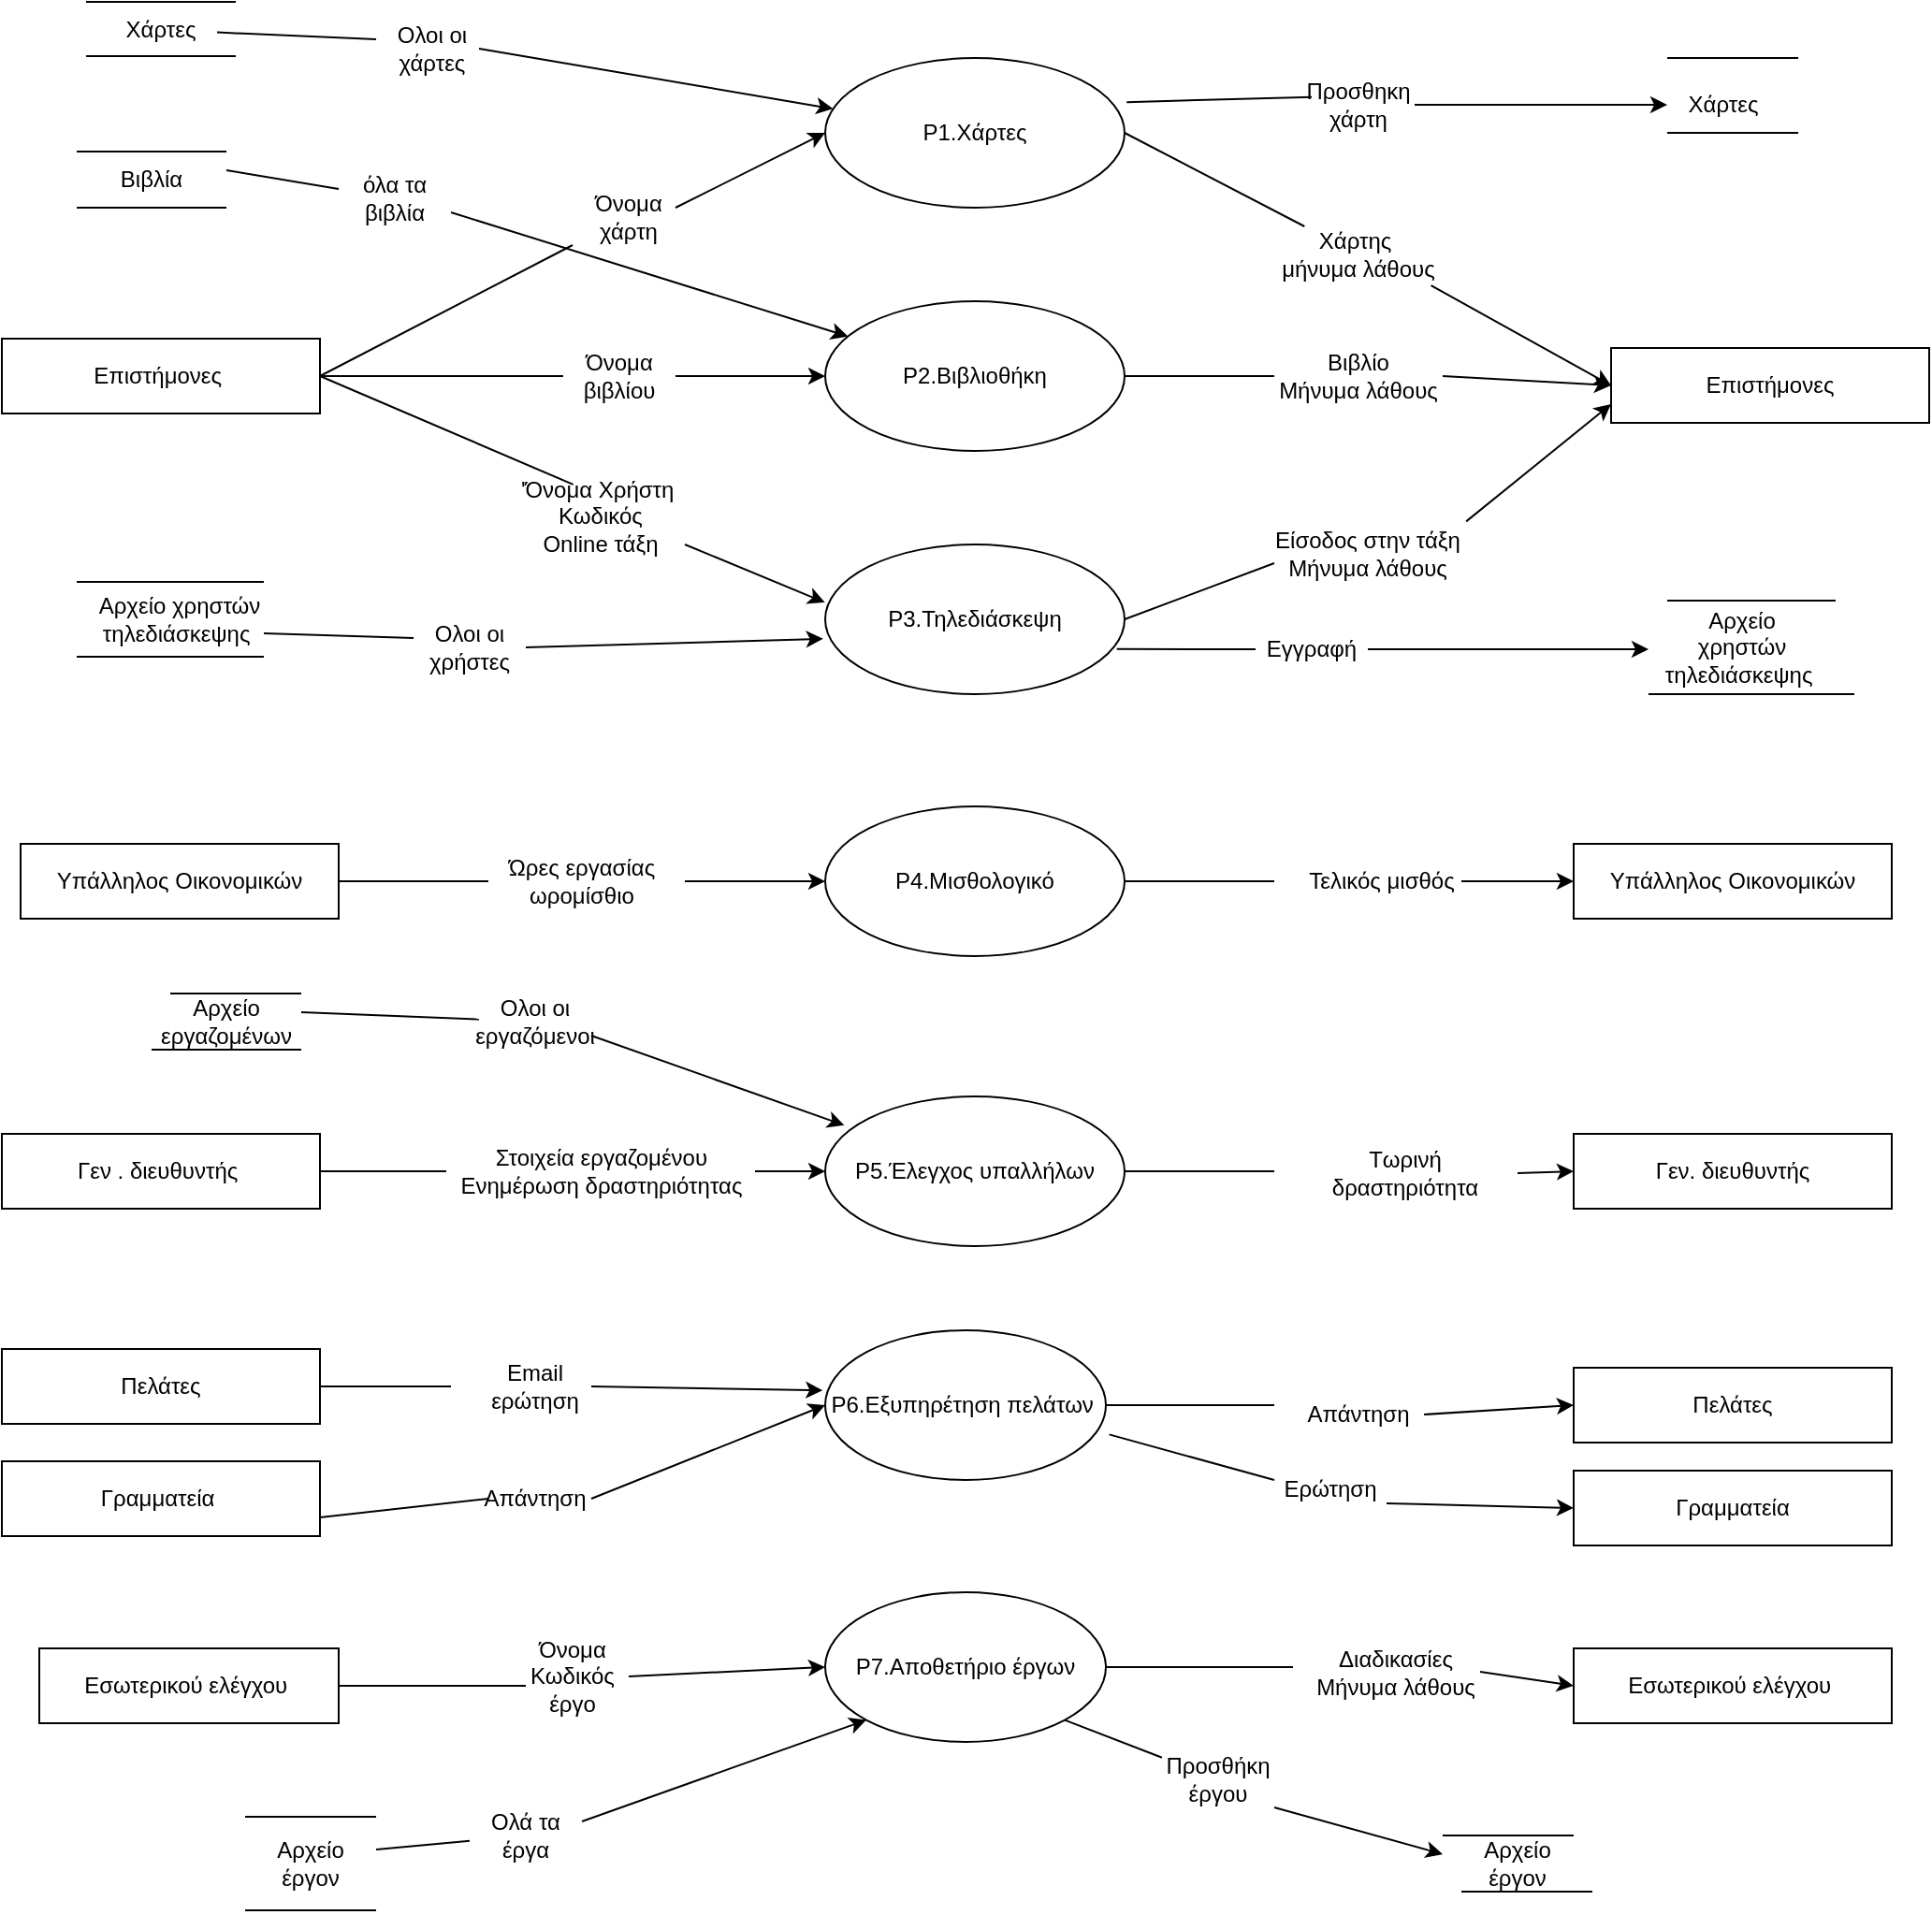 <mxfile version="21.3.2" type="github">
  <diagram name="Σελίδα-1" id="d722_HOSetGY8IbsiXK8">
    <mxGraphModel dx="2338" dy="1100" grid="1" gridSize="10" guides="1" tooltips="1" connect="1" arrows="1" fold="1" page="1" pageScale="1" pageWidth="3300" pageHeight="4681" math="0" shadow="0">
      <root>
        <mxCell id="0" />
        <mxCell id="1" parent="0" />
        <mxCell id="W4YdzC6T8s4nz27xlf9W-1" value="Επιστήμονες&amp;nbsp;" style="rounded=0;whiteSpace=wrap;html=1;" vertex="1" parent="1">
          <mxGeometry x="880" y="790" width="170" height="40" as="geometry" />
        </mxCell>
        <mxCell id="W4YdzC6T8s4nz27xlf9W-3" value="Ρ1.Χάρτες" style="ellipse;whiteSpace=wrap;html=1;align=center;" vertex="1" parent="1">
          <mxGeometry x="1320" y="640" width="160" height="80" as="geometry" />
        </mxCell>
        <mxCell id="W4YdzC6T8s4nz27xlf9W-4" value="" style="endArrow=none;html=1;rounded=0;exitX=1;exitY=0.5;exitDx=0;exitDy=0;entryX=0;entryY=1;entryDx=0;entryDy=0;" edge="1" parent="1" source="W4YdzC6T8s4nz27xlf9W-1" target="W4YdzC6T8s4nz27xlf9W-5">
          <mxGeometry width="50" height="50" relative="1" as="geometry">
            <mxPoint x="1080" y="710" as="sourcePoint" />
            <mxPoint x="1120" y="680" as="targetPoint" />
          </mxGeometry>
        </mxCell>
        <mxCell id="W4YdzC6T8s4nz27xlf9W-5" value="Όνομα χάρτη" style="text;html=1;strokeColor=none;fillColor=none;align=center;verticalAlign=middle;whiteSpace=wrap;rounded=0;" vertex="1" parent="1">
          <mxGeometry x="1185" y="710" width="60" height="30" as="geometry" />
        </mxCell>
        <mxCell id="W4YdzC6T8s4nz27xlf9W-6" value="" style="endArrow=classic;html=1;rounded=0;entryX=0;entryY=0.5;entryDx=0;entryDy=0;" edge="1" parent="1" target="W4YdzC6T8s4nz27xlf9W-3">
          <mxGeometry width="50" height="50" relative="1" as="geometry">
            <mxPoint x="1240" y="720" as="sourcePoint" />
            <mxPoint x="1260" y="640" as="targetPoint" />
          </mxGeometry>
        </mxCell>
        <mxCell id="W4YdzC6T8s4nz27xlf9W-7" value="Ρ2.Βιβλιοθήκη" style="ellipse;whiteSpace=wrap;html=1;align=center;" vertex="1" parent="1">
          <mxGeometry x="1320" y="770" width="160" height="80" as="geometry" />
        </mxCell>
        <mxCell id="W4YdzC6T8s4nz27xlf9W-8" value="" style="endArrow=none;html=1;rounded=0;exitX=1;exitY=0.5;exitDx=0;exitDy=0;entryX=0;entryY=0.5;entryDx=0;entryDy=0;" edge="1" parent="1" source="W4YdzC6T8s4nz27xlf9W-1" target="W4YdzC6T8s4nz27xlf9W-10">
          <mxGeometry width="50" height="50" relative="1" as="geometry">
            <mxPoint x="1030" y="700" as="sourcePoint" />
            <mxPoint x="1160" y="750" as="targetPoint" />
          </mxGeometry>
        </mxCell>
        <mxCell id="W4YdzC6T8s4nz27xlf9W-10" value="Όνομα βιβλίου" style="text;html=1;strokeColor=none;fillColor=none;align=center;verticalAlign=middle;whiteSpace=wrap;rounded=0;" vertex="1" parent="1">
          <mxGeometry x="1180" y="795" width="60" height="30" as="geometry" />
        </mxCell>
        <mxCell id="W4YdzC6T8s4nz27xlf9W-11" value="" style="endArrow=classic;html=1;rounded=0;exitX=1;exitY=0.5;exitDx=0;exitDy=0;entryX=0;entryY=0.5;entryDx=0;entryDy=0;" edge="1" parent="1" source="W4YdzC6T8s4nz27xlf9W-10" target="W4YdzC6T8s4nz27xlf9W-7">
          <mxGeometry width="50" height="50" relative="1" as="geometry">
            <mxPoint x="1250" y="800" as="sourcePoint" />
            <mxPoint x="1300" y="750" as="targetPoint" />
          </mxGeometry>
        </mxCell>
        <mxCell id="W4YdzC6T8s4nz27xlf9W-12" value="Ρ3.Τηλεδιάσκεψη" style="ellipse;whiteSpace=wrap;html=1;align=center;" vertex="1" parent="1">
          <mxGeometry x="1320" y="900" width="160" height="80" as="geometry" />
        </mxCell>
        <mxCell id="W4YdzC6T8s4nz27xlf9W-13" value="" style="endArrow=none;html=1;rounded=0;exitX=1;exitY=0.5;exitDx=0;exitDy=0;entryX=0.337;entryY=-0.068;entryDx=0;entryDy=0;entryPerimeter=0;" edge="1" parent="1" source="W4YdzC6T8s4nz27xlf9W-1" target="W4YdzC6T8s4nz27xlf9W-14">
          <mxGeometry width="50" height="50" relative="1" as="geometry">
            <mxPoint x="1110" y="880" as="sourcePoint" />
            <mxPoint x="1160" y="830" as="targetPoint" />
          </mxGeometry>
        </mxCell>
        <mxCell id="W4YdzC6T8s4nz27xlf9W-14" value="&#39;Όνομα Χρήστη&amp;nbsp;&lt;br&gt;Κωδικός&lt;br&gt;Online τάξη" style="text;html=1;strokeColor=none;fillColor=none;align=center;verticalAlign=middle;whiteSpace=wrap;rounded=0;" vertex="1" parent="1">
          <mxGeometry x="1155" y="870" width="90" height="30" as="geometry" />
        </mxCell>
        <mxCell id="W4YdzC6T8s4nz27xlf9W-15" value="" style="endArrow=classic;html=1;rounded=0;entryX=-0.001;entryY=0.387;entryDx=0;entryDy=0;exitX=1;exitY=1;exitDx=0;exitDy=0;entryPerimeter=0;" edge="1" parent="1" source="W4YdzC6T8s4nz27xlf9W-14" target="W4YdzC6T8s4nz27xlf9W-12">
          <mxGeometry width="50" height="50" relative="1" as="geometry">
            <mxPoint x="1230" y="880" as="sourcePoint" />
            <mxPoint x="1300" y="910" as="targetPoint" />
          </mxGeometry>
        </mxCell>
        <mxCell id="W4YdzC6T8s4nz27xlf9W-16" value="Επιστήμονες" style="whiteSpace=wrap;html=1;align=center;" vertex="1" parent="1">
          <mxGeometry x="1740" y="795" width="170" height="40" as="geometry" />
        </mxCell>
        <mxCell id="W4YdzC6T8s4nz27xlf9W-18" value="" style="endArrow=none;html=1;rounded=0;exitX=1;exitY=0.5;exitDx=0;exitDy=0;" edge="1" parent="1" source="W4YdzC6T8s4nz27xlf9W-3" target="W4YdzC6T8s4nz27xlf9W-19">
          <mxGeometry width="50" height="50" relative="1" as="geometry">
            <mxPoint x="1480" y="680" as="sourcePoint" />
            <mxPoint x="1600" y="750" as="targetPoint" />
          </mxGeometry>
        </mxCell>
        <mxCell id="W4YdzC6T8s4nz27xlf9W-19" value="Χάρτης&amp;nbsp;&lt;br&gt;μήνυμα λάθους" style="text;html=1;strokeColor=none;fillColor=none;align=center;verticalAlign=middle;whiteSpace=wrap;rounded=0;" vertex="1" parent="1">
          <mxGeometry x="1560" y="730" width="90" height="30" as="geometry" />
        </mxCell>
        <mxCell id="W4YdzC6T8s4nz27xlf9W-20" value="" style="endArrow=classic;html=1;rounded=0;entryX=0;entryY=0.5;entryDx=0;entryDy=0;exitX=0.931;exitY=1.051;exitDx=0;exitDy=0;exitPerimeter=0;" edge="1" parent="1" source="W4YdzC6T8s4nz27xlf9W-19" target="W4YdzC6T8s4nz27xlf9W-16">
          <mxGeometry width="50" height="50" relative="1" as="geometry">
            <mxPoint x="1660" y="840" as="sourcePoint" />
            <mxPoint x="1710" y="790" as="targetPoint" />
          </mxGeometry>
        </mxCell>
        <mxCell id="W4YdzC6T8s4nz27xlf9W-21" value="" style="endArrow=none;html=1;rounded=0;exitX=1;exitY=0.5;exitDx=0;exitDy=0;" edge="1" parent="1" source="W4YdzC6T8s4nz27xlf9W-7">
          <mxGeometry width="50" height="50" relative="1" as="geometry">
            <mxPoint x="1520" y="850" as="sourcePoint" />
            <mxPoint x="1560" y="810" as="targetPoint" />
          </mxGeometry>
        </mxCell>
        <mxCell id="W4YdzC6T8s4nz27xlf9W-22" value="Βιβλίο&lt;br&gt;Μήνυμα λάθους" style="text;html=1;strokeColor=none;fillColor=none;align=center;verticalAlign=middle;whiteSpace=wrap;rounded=0;" vertex="1" parent="1">
          <mxGeometry x="1560" y="795" width="90" height="30" as="geometry" />
        </mxCell>
        <mxCell id="W4YdzC6T8s4nz27xlf9W-23" value="" style="endArrow=classic;html=1;rounded=0;exitX=1;exitY=0.5;exitDx=0;exitDy=0;entryX=0;entryY=0.5;entryDx=0;entryDy=0;" edge="1" parent="1" source="W4YdzC6T8s4nz27xlf9W-22" target="W4YdzC6T8s4nz27xlf9W-16">
          <mxGeometry width="50" height="50" relative="1" as="geometry">
            <mxPoint x="1660" y="900" as="sourcePoint" />
            <mxPoint x="1710" y="850" as="targetPoint" />
          </mxGeometry>
        </mxCell>
        <mxCell id="W4YdzC6T8s4nz27xlf9W-24" value="" style="endArrow=none;html=1;rounded=0;exitX=1;exitY=0.5;exitDx=0;exitDy=0;" edge="1" parent="1" source="W4YdzC6T8s4nz27xlf9W-12">
          <mxGeometry width="50" height="50" relative="1" as="geometry">
            <mxPoint x="1520" y="960" as="sourcePoint" />
            <mxPoint x="1560" y="910" as="targetPoint" />
          </mxGeometry>
        </mxCell>
        <mxCell id="W4YdzC6T8s4nz27xlf9W-25" value="Είσοδος στην τάξη&lt;br&gt;Μήνυμα λάθους" style="text;html=1;strokeColor=none;fillColor=none;align=center;verticalAlign=middle;whiteSpace=wrap;rounded=0;" vertex="1" parent="1">
          <mxGeometry x="1550" y="890" width="120" height="30" as="geometry" />
        </mxCell>
        <mxCell id="W4YdzC6T8s4nz27xlf9W-26" value="" style="endArrow=classic;html=1;rounded=0;entryX=0;entryY=0.75;entryDx=0;entryDy=0;exitX=0.938;exitY=-0.077;exitDx=0;exitDy=0;exitPerimeter=0;" edge="1" parent="1" source="W4YdzC6T8s4nz27xlf9W-25" target="W4YdzC6T8s4nz27xlf9W-16">
          <mxGeometry width="50" height="50" relative="1" as="geometry">
            <mxPoint x="1710" y="920" as="sourcePoint" />
            <mxPoint x="1760" y="870" as="targetPoint" />
          </mxGeometry>
        </mxCell>
        <mxCell id="W4YdzC6T8s4nz27xlf9W-27" value="Υπάλληλος Οικονομικών" style="whiteSpace=wrap;html=1;align=center;" vertex="1" parent="1">
          <mxGeometry x="890" y="1060" width="170" height="40" as="geometry" />
        </mxCell>
        <mxCell id="W4YdzC6T8s4nz27xlf9W-28" value="Ρ4.Μισθολογικό" style="ellipse;whiteSpace=wrap;html=1;align=center;" vertex="1" parent="1">
          <mxGeometry x="1320" y="1040" width="160" height="80" as="geometry" />
        </mxCell>
        <mxCell id="W4YdzC6T8s4nz27xlf9W-29" value="" style="endArrow=none;html=1;rounded=0;exitX=1;exitY=0.5;exitDx=0;exitDy=0;" edge="1" parent="1" source="W4YdzC6T8s4nz27xlf9W-27">
          <mxGeometry width="50" height="50" relative="1" as="geometry">
            <mxPoint x="1100" y="1100" as="sourcePoint" />
            <mxPoint x="1140" y="1080" as="targetPoint" />
          </mxGeometry>
        </mxCell>
        <mxCell id="W4YdzC6T8s4nz27xlf9W-30" value="Ώρες εργασίας&lt;br&gt;ωρομίσθιο" style="text;html=1;strokeColor=none;fillColor=none;align=center;verticalAlign=middle;whiteSpace=wrap;rounded=0;" vertex="1" parent="1">
          <mxGeometry x="1135" y="1065" width="110" height="30" as="geometry" />
        </mxCell>
        <mxCell id="W4YdzC6T8s4nz27xlf9W-31" value="" style="endArrow=classic;html=1;rounded=0;exitX=1;exitY=0.5;exitDx=0;exitDy=0;entryX=0;entryY=0.5;entryDx=0;entryDy=0;" edge="1" parent="1" source="W4YdzC6T8s4nz27xlf9W-30" target="W4YdzC6T8s4nz27xlf9W-28">
          <mxGeometry width="50" height="50" relative="1" as="geometry">
            <mxPoint x="1290" y="1160" as="sourcePoint" />
            <mxPoint x="1340" y="1110" as="targetPoint" />
          </mxGeometry>
        </mxCell>
        <mxCell id="W4YdzC6T8s4nz27xlf9W-32" value="Υπάλληλος Οικονομικών" style="whiteSpace=wrap;html=1;align=center;" vertex="1" parent="1">
          <mxGeometry x="1720" y="1060" width="170" height="40" as="geometry" />
        </mxCell>
        <mxCell id="W4YdzC6T8s4nz27xlf9W-34" value="" style="endArrow=none;html=1;rounded=0;exitX=1;exitY=0.5;exitDx=0;exitDy=0;" edge="1" parent="1" source="W4YdzC6T8s4nz27xlf9W-28">
          <mxGeometry width="50" height="50" relative="1" as="geometry">
            <mxPoint x="1520" y="1100" as="sourcePoint" />
            <mxPoint x="1560" y="1080" as="targetPoint" />
          </mxGeometry>
        </mxCell>
        <mxCell id="W4YdzC6T8s4nz27xlf9W-35" value="Τελικός μισθός" style="text;html=1;strokeColor=none;fillColor=none;align=center;verticalAlign=middle;whiteSpace=wrap;rounded=0;" vertex="1" parent="1">
          <mxGeometry x="1575" y="1065" width="85" height="30" as="geometry" />
        </mxCell>
        <mxCell id="W4YdzC6T8s4nz27xlf9W-36" value="" style="endArrow=classic;html=1;rounded=0;entryX=0;entryY=0.5;entryDx=0;entryDy=0;exitX=1;exitY=0.5;exitDx=0;exitDy=0;" edge="1" parent="1" source="W4YdzC6T8s4nz27xlf9W-35" target="W4YdzC6T8s4nz27xlf9W-32">
          <mxGeometry width="50" height="50" relative="1" as="geometry">
            <mxPoint x="1640" y="1150" as="sourcePoint" />
            <mxPoint x="1690" y="1100" as="targetPoint" />
          </mxGeometry>
        </mxCell>
        <mxCell id="W4YdzC6T8s4nz27xlf9W-37" value="Γεν . διευθυντής&amp;nbsp;" style="whiteSpace=wrap;html=1;align=center;" vertex="1" parent="1">
          <mxGeometry x="880" y="1215" width="170" height="40" as="geometry" />
        </mxCell>
        <mxCell id="W4YdzC6T8s4nz27xlf9W-38" value="" style="endArrow=none;html=1;rounded=0;exitX=1;exitY=0.5;exitDx=0;exitDy=0;entryX=0;entryY=0.5;entryDx=0;entryDy=0;" edge="1" parent="1" source="W4YdzC6T8s4nz27xlf9W-37" target="W4YdzC6T8s4nz27xlf9W-39">
          <mxGeometry width="50" height="50" relative="1" as="geometry">
            <mxPoint x="1080" y="1270" as="sourcePoint" />
            <mxPoint x="1110" y="1260" as="targetPoint" />
          </mxGeometry>
        </mxCell>
        <mxCell id="W4YdzC6T8s4nz27xlf9W-39" value="Στοιχεία εργαζομένου&lt;br&gt;Ενημέρωση δραστηριότητας" style="text;html=1;strokeColor=none;fillColor=none;align=center;verticalAlign=middle;whiteSpace=wrap;rounded=0;" vertex="1" parent="1">
          <mxGeometry x="1117.5" y="1220" width="165" height="30" as="geometry" />
        </mxCell>
        <mxCell id="W4YdzC6T8s4nz27xlf9W-40" value="Ρ5.Έλεγχος υπαλλήλων" style="ellipse;whiteSpace=wrap;html=1;align=center;" vertex="1" parent="1">
          <mxGeometry x="1320" y="1195" width="160" height="80" as="geometry" />
        </mxCell>
        <mxCell id="W4YdzC6T8s4nz27xlf9W-41" value="" style="endArrow=classic;html=1;rounded=0;entryX=0;entryY=0.5;entryDx=0;entryDy=0;exitX=1;exitY=0.5;exitDx=0;exitDy=0;" edge="1" parent="1" source="W4YdzC6T8s4nz27xlf9W-39" target="W4YdzC6T8s4nz27xlf9W-40">
          <mxGeometry width="50" height="50" relative="1" as="geometry">
            <mxPoint x="1190" y="1360" as="sourcePoint" />
            <mxPoint x="1240" y="1310" as="targetPoint" />
          </mxGeometry>
        </mxCell>
        <mxCell id="W4YdzC6T8s4nz27xlf9W-42" value="" style="endArrow=none;html=1;rounded=0;exitX=1;exitY=0.5;exitDx=0;exitDy=0;" edge="1" parent="1" source="W4YdzC6T8s4nz27xlf9W-40">
          <mxGeometry width="50" height="50" relative="1" as="geometry">
            <mxPoint x="1520" y="1250" as="sourcePoint" />
            <mxPoint x="1560" y="1235" as="targetPoint" />
          </mxGeometry>
        </mxCell>
        <mxCell id="W4YdzC6T8s4nz27xlf9W-43" value="Τωρινή δραστηριότητα" style="text;html=1;strokeColor=none;fillColor=none;align=center;verticalAlign=middle;whiteSpace=wrap;rounded=0;" vertex="1" parent="1">
          <mxGeometry x="1570" y="1221" width="120" height="30" as="geometry" />
        </mxCell>
        <mxCell id="W4YdzC6T8s4nz27xlf9W-44" value="Γεν. διευθυντής" style="whiteSpace=wrap;html=1;align=center;" vertex="1" parent="1">
          <mxGeometry x="1720" y="1215" width="170" height="40" as="geometry" />
        </mxCell>
        <mxCell id="W4YdzC6T8s4nz27xlf9W-45" value="" style="endArrow=classic;html=1;rounded=0;entryX=0;entryY=0.5;entryDx=0;entryDy=0;exitX=1;exitY=0.5;exitDx=0;exitDy=0;" edge="1" parent="1" source="W4YdzC6T8s4nz27xlf9W-43" target="W4YdzC6T8s4nz27xlf9W-44">
          <mxGeometry width="50" height="50" relative="1" as="geometry">
            <mxPoint x="1630" y="1330" as="sourcePoint" />
            <mxPoint x="1680" y="1280" as="targetPoint" />
          </mxGeometry>
        </mxCell>
        <mxCell id="W4YdzC6T8s4nz27xlf9W-46" value="Πελάτες" style="whiteSpace=wrap;html=1;align=center;" vertex="1" parent="1">
          <mxGeometry x="880" y="1330" width="170" height="40" as="geometry" />
        </mxCell>
        <mxCell id="W4YdzC6T8s4nz27xlf9W-47" value="" style="endArrow=none;html=1;rounded=0;exitX=1;exitY=0.5;exitDx=0;exitDy=0;" edge="1" parent="1" source="W4YdzC6T8s4nz27xlf9W-46">
          <mxGeometry width="50" height="50" relative="1" as="geometry">
            <mxPoint x="1090" y="1360" as="sourcePoint" />
            <mxPoint x="1120" y="1350" as="targetPoint" />
          </mxGeometry>
        </mxCell>
        <mxCell id="W4YdzC6T8s4nz27xlf9W-48" value="Email&lt;br&gt;ερώτηση" style="text;html=1;strokeColor=none;fillColor=none;align=center;verticalAlign=middle;whiteSpace=wrap;rounded=0;" vertex="1" parent="1">
          <mxGeometry x="1135" y="1335" width="60" height="30" as="geometry" />
        </mxCell>
        <mxCell id="W4YdzC6T8s4nz27xlf9W-49" value="Ρ6.Εξυπηρέτηση πελάτων&amp;nbsp;" style="ellipse;whiteSpace=wrap;html=1;align=center;" vertex="1" parent="1">
          <mxGeometry x="1320" y="1320" width="150" height="80" as="geometry" />
        </mxCell>
        <mxCell id="W4YdzC6T8s4nz27xlf9W-50" value="" style="endArrow=classic;html=1;rounded=0;exitX=1;exitY=0.5;exitDx=0;exitDy=0;entryX=-0.009;entryY=0.401;entryDx=0;entryDy=0;entryPerimeter=0;" edge="1" parent="1" source="W4YdzC6T8s4nz27xlf9W-48" target="W4YdzC6T8s4nz27xlf9W-49">
          <mxGeometry width="50" height="50" relative="1" as="geometry">
            <mxPoint x="1230" y="1370" as="sourcePoint" />
            <mxPoint x="1280" y="1320" as="targetPoint" />
          </mxGeometry>
        </mxCell>
        <mxCell id="W4YdzC6T8s4nz27xlf9W-51" value="Πελάτες" style="whiteSpace=wrap;html=1;align=center;" vertex="1" parent="1">
          <mxGeometry x="1720" y="1340" width="170" height="40" as="geometry" />
        </mxCell>
        <mxCell id="W4YdzC6T8s4nz27xlf9W-52" value="" style="endArrow=none;html=1;rounded=0;exitX=1;exitY=0.5;exitDx=0;exitDy=0;" edge="1" parent="1" source="W4YdzC6T8s4nz27xlf9W-49">
          <mxGeometry width="50" height="50" relative="1" as="geometry">
            <mxPoint x="1510" y="1370" as="sourcePoint" />
            <mxPoint x="1560" y="1360" as="targetPoint" />
          </mxGeometry>
        </mxCell>
        <mxCell id="W4YdzC6T8s4nz27xlf9W-53" value="Απάντηση" style="text;html=1;strokeColor=none;fillColor=none;align=center;verticalAlign=middle;whiteSpace=wrap;rounded=0;" vertex="1" parent="1">
          <mxGeometry x="1570" y="1350" width="70" height="30" as="geometry" />
        </mxCell>
        <mxCell id="W4YdzC6T8s4nz27xlf9W-54" value="" style="endArrow=classic;html=1;rounded=0;exitX=1;exitY=0.5;exitDx=0;exitDy=0;" edge="1" parent="1" source="W4YdzC6T8s4nz27xlf9W-53">
          <mxGeometry width="50" height="50" relative="1" as="geometry">
            <mxPoint x="1650" y="1390" as="sourcePoint" />
            <mxPoint x="1720" y="1360" as="targetPoint" />
          </mxGeometry>
        </mxCell>
        <mxCell id="W4YdzC6T8s4nz27xlf9W-55" value="Γραμματεία&amp;nbsp;" style="whiteSpace=wrap;html=1;align=center;" vertex="1" parent="1">
          <mxGeometry x="880" y="1390" width="170" height="40" as="geometry" />
        </mxCell>
        <mxCell id="W4YdzC6T8s4nz27xlf9W-56" value="" style="endArrow=none;html=1;rounded=0;exitX=1;exitY=0.75;exitDx=0;exitDy=0;" edge="1" parent="1" source="W4YdzC6T8s4nz27xlf9W-55">
          <mxGeometry width="50" height="50" relative="1" as="geometry">
            <mxPoint x="1110" y="1440" as="sourcePoint" />
            <mxPoint x="1140" y="1410" as="targetPoint" />
          </mxGeometry>
        </mxCell>
        <mxCell id="W4YdzC6T8s4nz27xlf9W-57" value="Απάντηση" style="text;html=1;strokeColor=none;fillColor=none;align=center;verticalAlign=middle;whiteSpace=wrap;rounded=0;" vertex="1" parent="1">
          <mxGeometry x="1135" y="1395" width="60" height="30" as="geometry" />
        </mxCell>
        <mxCell id="W4YdzC6T8s4nz27xlf9W-60" value="" style="endArrow=classic;html=1;rounded=0;exitX=1;exitY=0.5;exitDx=0;exitDy=0;entryX=0;entryY=0.5;entryDx=0;entryDy=0;" edge="1" parent="1" source="W4YdzC6T8s4nz27xlf9W-57" target="W4YdzC6T8s4nz27xlf9W-49">
          <mxGeometry width="50" height="50" relative="1" as="geometry">
            <mxPoint x="1230" y="1440" as="sourcePoint" />
            <mxPoint x="1280" y="1390" as="targetPoint" />
          </mxGeometry>
        </mxCell>
        <mxCell id="W4YdzC6T8s4nz27xlf9W-61" value="Γραμματεία" style="whiteSpace=wrap;html=1;align=center;" vertex="1" parent="1">
          <mxGeometry x="1720" y="1395" width="170" height="40" as="geometry" />
        </mxCell>
        <mxCell id="W4YdzC6T8s4nz27xlf9W-62" value="" style="endArrow=none;html=1;rounded=0;exitX=1.012;exitY=0.696;exitDx=0;exitDy=0;exitPerimeter=0;" edge="1" parent="1" source="W4YdzC6T8s4nz27xlf9W-49">
          <mxGeometry width="50" height="50" relative="1" as="geometry">
            <mxPoint x="1480" y="1460" as="sourcePoint" />
            <mxPoint x="1560" y="1400" as="targetPoint" />
          </mxGeometry>
        </mxCell>
        <mxCell id="W4YdzC6T8s4nz27xlf9W-63" value="Ερώτηση" style="text;html=1;strokeColor=none;fillColor=none;align=center;verticalAlign=middle;whiteSpace=wrap;rounded=0;" vertex="1" parent="1">
          <mxGeometry x="1560" y="1390" width="60" height="30" as="geometry" />
        </mxCell>
        <mxCell id="W4YdzC6T8s4nz27xlf9W-64" value="" style="endArrow=classic;html=1;rounded=0;exitX=1;exitY=0.75;exitDx=0;exitDy=0;entryX=0;entryY=0.5;entryDx=0;entryDy=0;" edge="1" parent="1" source="W4YdzC6T8s4nz27xlf9W-63" target="W4YdzC6T8s4nz27xlf9W-61">
          <mxGeometry width="50" height="50" relative="1" as="geometry">
            <mxPoint x="1630" y="1540" as="sourcePoint" />
            <mxPoint x="1680" y="1490" as="targetPoint" />
          </mxGeometry>
        </mxCell>
        <mxCell id="W4YdzC6T8s4nz27xlf9W-65" value="Εσωτερικού ελέγχου&amp;nbsp;" style="whiteSpace=wrap;html=1;align=center;" vertex="1" parent="1">
          <mxGeometry x="900" y="1490" width="160" height="40" as="geometry" />
        </mxCell>
        <mxCell id="W4YdzC6T8s4nz27xlf9W-66" value="Ρ7.Αποθετήριο έργων" style="ellipse;whiteSpace=wrap;html=1;align=center;" vertex="1" parent="1">
          <mxGeometry x="1320" y="1460" width="150" height="80" as="geometry" />
        </mxCell>
        <mxCell id="W4YdzC6T8s4nz27xlf9W-67" value="" style="endArrow=none;html=1;rounded=0;exitX=1;exitY=0.5;exitDx=0;exitDy=0;" edge="1" parent="1" source="W4YdzC6T8s4nz27xlf9W-65">
          <mxGeometry width="50" height="50" relative="1" as="geometry">
            <mxPoint x="1100" y="1540" as="sourcePoint" />
            <mxPoint x="1160" y="1510" as="targetPoint" />
          </mxGeometry>
        </mxCell>
        <mxCell id="W4YdzC6T8s4nz27xlf9W-68" value="Όνομα&lt;br&gt;Κωδικός&lt;br&gt;έργο" style="text;html=1;strokeColor=none;fillColor=none;align=center;verticalAlign=middle;whiteSpace=wrap;rounded=0;" vertex="1" parent="1">
          <mxGeometry x="1155" y="1490" width="60" height="30" as="geometry" />
        </mxCell>
        <mxCell id="W4YdzC6T8s4nz27xlf9W-69" value="" style="endArrow=classic;html=1;rounded=0;exitX=1;exitY=0.5;exitDx=0;exitDy=0;entryX=0;entryY=0.5;entryDx=0;entryDy=0;" edge="1" parent="1" source="W4YdzC6T8s4nz27xlf9W-68" target="W4YdzC6T8s4nz27xlf9W-66">
          <mxGeometry width="50" height="50" relative="1" as="geometry">
            <mxPoint x="1240" y="1530" as="sourcePoint" />
            <mxPoint x="1290" y="1480" as="targetPoint" />
          </mxGeometry>
        </mxCell>
        <mxCell id="W4YdzC6T8s4nz27xlf9W-70" value="Εσωτερικού ελέγχου&amp;nbsp;" style="whiteSpace=wrap;html=1;align=center;" vertex="1" parent="1">
          <mxGeometry x="1720" y="1490" width="170" height="40" as="geometry" />
        </mxCell>
        <mxCell id="W4YdzC6T8s4nz27xlf9W-72" value="" style="endArrow=none;html=1;rounded=0;exitX=1;exitY=0.5;exitDx=0;exitDy=0;" edge="1" parent="1" source="W4YdzC6T8s4nz27xlf9W-66">
          <mxGeometry width="50" height="50" relative="1" as="geometry">
            <mxPoint x="1520" y="1540" as="sourcePoint" />
            <mxPoint x="1570" y="1500" as="targetPoint" />
          </mxGeometry>
        </mxCell>
        <mxCell id="W4YdzC6T8s4nz27xlf9W-73" value="Διαδικασίες&lt;br&gt;Μήνυμα λάθους" style="text;html=1;strokeColor=none;fillColor=none;align=center;verticalAlign=middle;whiteSpace=wrap;rounded=0;" vertex="1" parent="1">
          <mxGeometry x="1580" y="1485" width="90" height="35" as="geometry" />
        </mxCell>
        <mxCell id="W4YdzC6T8s4nz27xlf9W-74" value="" style="endArrow=classic;html=1;rounded=0;entryX=0;entryY=0.5;entryDx=0;entryDy=0;exitX=1;exitY=0.5;exitDx=0;exitDy=0;" edge="1" parent="1" source="W4YdzC6T8s4nz27xlf9W-73" target="W4YdzC6T8s4nz27xlf9W-70">
          <mxGeometry width="50" height="50" relative="1" as="geometry">
            <mxPoint x="1620" y="1620" as="sourcePoint" />
            <mxPoint x="1670" y="1570" as="targetPoint" />
          </mxGeometry>
        </mxCell>
        <mxCell id="W4YdzC6T8s4nz27xlf9W-76" value="" style="endArrow=none;html=1;rounded=0;" edge="1" parent="1">
          <mxGeometry width="50" height="50" relative="1" as="geometry">
            <mxPoint x="925" y="610" as="sourcePoint" />
            <mxPoint x="1005" y="610" as="targetPoint" />
          </mxGeometry>
        </mxCell>
        <mxCell id="W4YdzC6T8s4nz27xlf9W-77" value="Χάρτες" style="text;html=1;strokeColor=none;fillColor=none;align=center;verticalAlign=middle;whiteSpace=wrap;rounded=0;" vertex="1" parent="1">
          <mxGeometry x="935" y="610" width="60" height="30" as="geometry" />
        </mxCell>
        <mxCell id="W4YdzC6T8s4nz27xlf9W-80" value="" style="endArrow=none;html=1;rounded=0;" edge="1" parent="1" target="W4YdzC6T8s4nz27xlf9W-77">
          <mxGeometry width="50" height="50" relative="1" as="geometry">
            <mxPoint x="1080" y="630" as="sourcePoint" />
            <mxPoint x="1600" y="650" as="targetPoint" />
          </mxGeometry>
        </mxCell>
        <mxCell id="W4YdzC6T8s4nz27xlf9W-81" value="Ολοι οι χάρτες" style="text;html=1;strokeColor=none;fillColor=none;align=center;verticalAlign=middle;whiteSpace=wrap;rounded=0;" vertex="1" parent="1">
          <mxGeometry x="1085" y="620" width="50" height="30" as="geometry" />
        </mxCell>
        <mxCell id="W4YdzC6T8s4nz27xlf9W-85" value="" style="endArrow=none;html=1;rounded=0;" edge="1" parent="1">
          <mxGeometry width="50" height="50" relative="1" as="geometry">
            <mxPoint x="925" y="638.95" as="sourcePoint" />
            <mxPoint x="1005" y="638.95" as="targetPoint" />
          </mxGeometry>
        </mxCell>
        <mxCell id="W4YdzC6T8s4nz27xlf9W-87" value="" style="endArrow=classic;html=1;rounded=0;exitX=1;exitY=0.5;exitDx=0;exitDy=0;" edge="1" parent="1" source="W4YdzC6T8s4nz27xlf9W-81" target="W4YdzC6T8s4nz27xlf9W-3">
          <mxGeometry width="50" height="50" relative="1" as="geometry">
            <mxPoint x="1220" y="600" as="sourcePoint" />
            <mxPoint x="1270" y="550" as="targetPoint" />
          </mxGeometry>
        </mxCell>
        <mxCell id="W4YdzC6T8s4nz27xlf9W-95" value="" style="endArrow=none;html=1;rounded=0;" edge="1" parent="1">
          <mxGeometry width="50" height="50" relative="1" as="geometry">
            <mxPoint x="920" y="690" as="sourcePoint" />
            <mxPoint x="1000" y="690" as="targetPoint" />
          </mxGeometry>
        </mxCell>
        <mxCell id="W4YdzC6T8s4nz27xlf9W-96" value="" style="endArrow=none;html=1;rounded=0;" edge="1" parent="1">
          <mxGeometry width="50" height="50" relative="1" as="geometry">
            <mxPoint x="920" y="720" as="sourcePoint" />
            <mxPoint x="1000" y="720" as="targetPoint" />
          </mxGeometry>
        </mxCell>
        <mxCell id="W4YdzC6T8s4nz27xlf9W-97" value="Βιβλία" style="text;html=1;strokeColor=none;fillColor=none;align=center;verticalAlign=middle;whiteSpace=wrap;rounded=0;" vertex="1" parent="1">
          <mxGeometry x="930" y="690" width="60" height="30" as="geometry" />
        </mxCell>
        <mxCell id="W4YdzC6T8s4nz27xlf9W-98" value="" style="endArrow=none;html=1;rounded=0;" edge="1" parent="1">
          <mxGeometry width="50" height="50" relative="1" as="geometry">
            <mxPoint x="1000" y="700" as="sourcePoint" />
            <mxPoint x="1060" y="710" as="targetPoint" />
          </mxGeometry>
        </mxCell>
        <mxCell id="W4YdzC6T8s4nz27xlf9W-99" value="όλα τα βιβλία" style="text;html=1;strokeColor=none;fillColor=none;align=center;verticalAlign=middle;whiteSpace=wrap;rounded=0;" vertex="1" parent="1">
          <mxGeometry x="1060" y="700" width="60" height="30" as="geometry" />
        </mxCell>
        <mxCell id="W4YdzC6T8s4nz27xlf9W-100" value="" style="endArrow=classic;html=1;rounded=0;exitX=1;exitY=0.75;exitDx=0;exitDy=0;" edge="1" parent="1" source="W4YdzC6T8s4nz27xlf9W-99" target="W4YdzC6T8s4nz27xlf9W-7">
          <mxGeometry width="50" height="50" relative="1" as="geometry">
            <mxPoint x="1250" y="790" as="sourcePoint" />
            <mxPoint x="1300" y="740" as="targetPoint" />
          </mxGeometry>
        </mxCell>
        <mxCell id="W4YdzC6T8s4nz27xlf9W-101" value="" style="endArrow=none;html=1;rounded=0;" edge="1" parent="1">
          <mxGeometry width="50" height="50" relative="1" as="geometry">
            <mxPoint x="920" y="920" as="sourcePoint" />
            <mxPoint x="1020" y="920" as="targetPoint" />
          </mxGeometry>
        </mxCell>
        <mxCell id="W4YdzC6T8s4nz27xlf9W-102" value="Αρχείο χρηστών τηλεδιάσκεψης&amp;nbsp;" style="text;html=1;strokeColor=none;fillColor=none;align=center;verticalAlign=middle;whiteSpace=wrap;rounded=0;" vertex="1" parent="1">
          <mxGeometry x="930" y="925" width="90" height="30" as="geometry" />
        </mxCell>
        <mxCell id="W4YdzC6T8s4nz27xlf9W-103" value="" style="endArrow=none;html=1;rounded=0;" edge="1" parent="1">
          <mxGeometry width="50" height="50" relative="1" as="geometry">
            <mxPoint x="920" y="960" as="sourcePoint" />
            <mxPoint x="1020" y="960" as="targetPoint" />
          </mxGeometry>
        </mxCell>
        <mxCell id="W4YdzC6T8s4nz27xlf9W-104" value="" style="endArrow=none;html=1;rounded=0;exitX=1;exitY=0.75;exitDx=0;exitDy=0;" edge="1" parent="1" source="W4YdzC6T8s4nz27xlf9W-102">
          <mxGeometry width="50" height="50" relative="1" as="geometry">
            <mxPoint x="1060" y="1010" as="sourcePoint" />
            <mxPoint x="1100" y="950" as="targetPoint" />
          </mxGeometry>
        </mxCell>
        <mxCell id="W4YdzC6T8s4nz27xlf9W-105" value="Ολοι οι χρήστες" style="text;html=1;strokeColor=none;fillColor=none;align=center;verticalAlign=middle;whiteSpace=wrap;rounded=0;" vertex="1" parent="1">
          <mxGeometry x="1100" y="940" width="60" height="30" as="geometry" />
        </mxCell>
        <mxCell id="W4YdzC6T8s4nz27xlf9W-106" value="" style="endArrow=classic;html=1;rounded=0;exitX=1;exitY=0.5;exitDx=0;exitDy=0;entryX=-0.007;entryY=0.63;entryDx=0;entryDy=0;entryPerimeter=0;" edge="1" parent="1" source="W4YdzC6T8s4nz27xlf9W-105" target="W4YdzC6T8s4nz27xlf9W-12">
          <mxGeometry width="50" height="50" relative="1" as="geometry">
            <mxPoint x="1180" y="1000" as="sourcePoint" />
            <mxPoint x="1230" y="950" as="targetPoint" />
          </mxGeometry>
        </mxCell>
        <mxCell id="W4YdzC6T8s4nz27xlf9W-107" value="" style="endArrow=none;html=1;rounded=0;" edge="1" parent="1">
          <mxGeometry width="50" height="50" relative="1" as="geometry">
            <mxPoint x="970" y="1140" as="sourcePoint" />
            <mxPoint x="1040" y="1140" as="targetPoint" />
          </mxGeometry>
        </mxCell>
        <mxCell id="W4YdzC6T8s4nz27xlf9W-108" value="Αρχείο εργαζομένων" style="text;html=1;strokeColor=none;fillColor=none;align=center;verticalAlign=middle;whiteSpace=wrap;rounded=0;" vertex="1" parent="1">
          <mxGeometry x="970" y="1140" width="60" height="30" as="geometry" />
        </mxCell>
        <mxCell id="W4YdzC6T8s4nz27xlf9W-109" value="" style="endArrow=none;html=1;rounded=0;" edge="1" parent="1">
          <mxGeometry width="50" height="50" relative="1" as="geometry">
            <mxPoint x="960" y="1170" as="sourcePoint" />
            <mxPoint x="1040" y="1170" as="targetPoint" />
          </mxGeometry>
        </mxCell>
        <mxCell id="W4YdzC6T8s4nz27xlf9W-110" value="" style="endArrow=none;html=1;rounded=0;" edge="1" parent="1" target="W4YdzC6T8s4nz27xlf9W-112">
          <mxGeometry width="50" height="50" relative="1" as="geometry">
            <mxPoint x="1040" y="1150" as="sourcePoint" />
            <mxPoint x="1150" y="1160" as="targetPoint" />
          </mxGeometry>
        </mxCell>
        <mxCell id="W4YdzC6T8s4nz27xlf9W-112" value="Ολοι οι εργαζόμενοι" style="text;html=1;strokeColor=none;fillColor=none;align=center;verticalAlign=middle;whiteSpace=wrap;rounded=0;" vertex="1" parent="1">
          <mxGeometry x="1135" y="1140" width="60" height="30" as="geometry" />
        </mxCell>
        <mxCell id="W4YdzC6T8s4nz27xlf9W-113" value="" style="endArrow=classic;html=1;rounded=0;exitX=1;exitY=0.75;exitDx=0;exitDy=0;entryX=0.064;entryY=0.193;entryDx=0;entryDy=0;entryPerimeter=0;" edge="1" parent="1" source="W4YdzC6T8s4nz27xlf9W-112" target="W4YdzC6T8s4nz27xlf9W-40">
          <mxGeometry width="50" height="50" relative="1" as="geometry">
            <mxPoint x="1240" y="1180" as="sourcePoint" />
            <mxPoint x="1290" y="1130" as="targetPoint" />
          </mxGeometry>
        </mxCell>
        <mxCell id="W4YdzC6T8s4nz27xlf9W-115" value="" style="endArrow=none;html=1;rounded=0;" edge="1" parent="1">
          <mxGeometry width="50" height="50" relative="1" as="geometry">
            <mxPoint x="1010" y="1580" as="sourcePoint" />
            <mxPoint x="1080" y="1580" as="targetPoint" />
          </mxGeometry>
        </mxCell>
        <mxCell id="W4YdzC6T8s4nz27xlf9W-116" value="Αρχείο έργον" style="text;html=1;strokeColor=none;fillColor=none;align=center;verticalAlign=middle;whiteSpace=wrap;rounded=0;" vertex="1" parent="1">
          <mxGeometry x="1010" y="1590" width="70" height="30" as="geometry" />
        </mxCell>
        <mxCell id="W4YdzC6T8s4nz27xlf9W-117" value="" style="endArrow=none;html=1;rounded=0;" edge="1" parent="1">
          <mxGeometry width="50" height="50" relative="1" as="geometry">
            <mxPoint x="1010" y="1630" as="sourcePoint" />
            <mxPoint x="1080" y="1630" as="targetPoint" />
          </mxGeometry>
        </mxCell>
        <mxCell id="W4YdzC6T8s4nz27xlf9W-118" value="" style="endArrow=none;html=1;rounded=0;exitX=1;exitY=0.25;exitDx=0;exitDy=0;" edge="1" parent="1" source="W4YdzC6T8s4nz27xlf9W-116" target="W4YdzC6T8s4nz27xlf9W-119">
          <mxGeometry width="50" height="50" relative="1" as="geometry">
            <mxPoint x="1110" y="1620" as="sourcePoint" />
            <mxPoint x="1160" y="1590" as="targetPoint" />
          </mxGeometry>
        </mxCell>
        <mxCell id="W4YdzC6T8s4nz27xlf9W-119" value="Ολά τα έργα" style="text;html=1;strokeColor=none;fillColor=none;align=center;verticalAlign=middle;whiteSpace=wrap;rounded=0;" vertex="1" parent="1">
          <mxGeometry x="1130" y="1575" width="60" height="30" as="geometry" />
        </mxCell>
        <mxCell id="W4YdzC6T8s4nz27xlf9W-120" value="" style="endArrow=classic;html=1;rounded=0;entryX=0;entryY=1;entryDx=0;entryDy=0;exitX=1;exitY=0.25;exitDx=0;exitDy=0;" edge="1" parent="1" source="W4YdzC6T8s4nz27xlf9W-119" target="W4YdzC6T8s4nz27xlf9W-66">
          <mxGeometry width="50" height="50" relative="1" as="geometry">
            <mxPoint x="1220" y="1630" as="sourcePoint" />
            <mxPoint x="1270" y="1580" as="targetPoint" />
          </mxGeometry>
        </mxCell>
        <mxCell id="W4YdzC6T8s4nz27xlf9W-121" value="" style="endArrow=none;html=1;rounded=0;entryX=1;entryY=1;entryDx=0;entryDy=0;" edge="1" parent="1" source="W4YdzC6T8s4nz27xlf9W-123" target="W4YdzC6T8s4nz27xlf9W-66">
          <mxGeometry width="50" height="50" relative="1" as="geometry">
            <mxPoint x="1494.122" y="1555" as="sourcePoint" />
            <mxPoint x="1290" y="1660" as="targetPoint" />
          </mxGeometry>
        </mxCell>
        <mxCell id="W4YdzC6T8s4nz27xlf9W-123" value="Προσθήκη έργου" style="text;html=1;strokeColor=none;fillColor=none;align=center;verticalAlign=middle;whiteSpace=wrap;rounded=0;" vertex="1" parent="1">
          <mxGeometry x="1500.002" y="1545" width="60" height="30" as="geometry" />
        </mxCell>
        <mxCell id="W4YdzC6T8s4nz27xlf9W-125" value="" style="endArrow=none;html=1;rounded=0;" edge="1" parent="1">
          <mxGeometry width="50" height="50" relative="1" as="geometry">
            <mxPoint x="1650" y="1590" as="sourcePoint" />
            <mxPoint x="1720" y="1590" as="targetPoint" />
          </mxGeometry>
        </mxCell>
        <mxCell id="W4YdzC6T8s4nz27xlf9W-126" value="Αρχείο έργον" style="text;html=1;strokeColor=none;fillColor=none;align=center;verticalAlign=middle;whiteSpace=wrap;rounded=0;" vertex="1" parent="1">
          <mxGeometry x="1660" y="1590" width="60" height="30" as="geometry" />
        </mxCell>
        <mxCell id="W4YdzC6T8s4nz27xlf9W-127" value="" style="endArrow=none;html=1;rounded=0;exitX=0;exitY=1;exitDx=0;exitDy=0;" edge="1" parent="1" source="W4YdzC6T8s4nz27xlf9W-126">
          <mxGeometry width="50" height="50" relative="1" as="geometry">
            <mxPoint x="1680" y="1670" as="sourcePoint" />
            <mxPoint x="1730" y="1620" as="targetPoint" />
          </mxGeometry>
        </mxCell>
        <mxCell id="W4YdzC6T8s4nz27xlf9W-128" value="" style="endArrow=classic;html=1;rounded=0;exitX=1;exitY=1;exitDx=0;exitDy=0;" edge="1" parent="1" source="W4YdzC6T8s4nz27xlf9W-123">
          <mxGeometry width="50" height="50" relative="1" as="geometry">
            <mxPoint x="1570" y="1650" as="sourcePoint" />
            <mxPoint x="1650" y="1600" as="targetPoint" />
          </mxGeometry>
        </mxCell>
        <mxCell id="W4YdzC6T8s4nz27xlf9W-130" value="" style="endArrow=none;html=1;rounded=0;" edge="1" parent="1">
          <mxGeometry width="50" height="50" relative="1" as="geometry">
            <mxPoint x="1770" y="930" as="sourcePoint" />
            <mxPoint x="1860" y="930" as="targetPoint" />
          </mxGeometry>
        </mxCell>
        <mxCell id="W4YdzC6T8s4nz27xlf9W-131" value="Αρχείο χρηστών τηλεδιάσκεψης&amp;nbsp;" style="text;html=1;strokeColor=none;fillColor=none;align=center;verticalAlign=middle;whiteSpace=wrap;rounded=0;" vertex="1" parent="1">
          <mxGeometry x="1780" y="940" width="60" height="30" as="geometry" />
        </mxCell>
        <mxCell id="W4YdzC6T8s4nz27xlf9W-132" value="" style="endArrow=none;html=1;rounded=0;" edge="1" parent="1">
          <mxGeometry width="50" height="50" relative="1" as="geometry">
            <mxPoint x="1760" y="980" as="sourcePoint" />
            <mxPoint x="1870" y="980" as="targetPoint" />
          </mxGeometry>
        </mxCell>
        <mxCell id="W4YdzC6T8s4nz27xlf9W-133" value="" style="endArrow=none;html=1;rounded=0;exitX=0.974;exitY=0.699;exitDx=0;exitDy=0;exitPerimeter=0;" edge="1" parent="1" source="W4YdzC6T8s4nz27xlf9W-12" target="W4YdzC6T8s4nz27xlf9W-135">
          <mxGeometry width="50" height="50" relative="1" as="geometry">
            <mxPoint x="1530" y="1020" as="sourcePoint" />
            <mxPoint x="1580" y="955.982" as="targetPoint" />
          </mxGeometry>
        </mxCell>
        <mxCell id="W4YdzC6T8s4nz27xlf9W-135" value="Εγγραφή" style="text;html=1;strokeColor=none;fillColor=none;align=center;verticalAlign=middle;whiteSpace=wrap;rounded=0;" vertex="1" parent="1">
          <mxGeometry x="1550" y="940.982" width="60" height="30" as="geometry" />
        </mxCell>
        <mxCell id="W4YdzC6T8s4nz27xlf9W-136" value="" style="endArrow=classic;html=1;rounded=0;exitX=1;exitY=0.5;exitDx=0;exitDy=0;" edge="1" parent="1" source="W4YdzC6T8s4nz27xlf9W-135">
          <mxGeometry width="50" height="50" relative="1" as="geometry">
            <mxPoint x="1650" y="980" as="sourcePoint" />
            <mxPoint x="1760" y="956" as="targetPoint" />
          </mxGeometry>
        </mxCell>
        <mxCell id="W4YdzC6T8s4nz27xlf9W-137" value="" style="endArrow=none;html=1;rounded=0;" edge="1" parent="1">
          <mxGeometry width="50" height="50" relative="1" as="geometry">
            <mxPoint x="1770" y="640" as="sourcePoint" />
            <mxPoint x="1840" y="640" as="targetPoint" />
          </mxGeometry>
        </mxCell>
        <mxCell id="W4YdzC6T8s4nz27xlf9W-138" value="" style="endArrow=none;html=1;rounded=0;" edge="1" parent="1">
          <mxGeometry width="50" height="50" relative="1" as="geometry">
            <mxPoint x="1770" y="680" as="sourcePoint" />
            <mxPoint x="1840" y="680" as="targetPoint" />
          </mxGeometry>
        </mxCell>
        <mxCell id="W4YdzC6T8s4nz27xlf9W-139" value="Χάρτες" style="text;html=1;strokeColor=none;fillColor=none;align=center;verticalAlign=middle;whiteSpace=wrap;rounded=0;" vertex="1" parent="1">
          <mxGeometry x="1770" y="650" width="60" height="30" as="geometry" />
        </mxCell>
        <mxCell id="W4YdzC6T8s4nz27xlf9W-140" value="" style="endArrow=none;html=1;rounded=0;exitX=1.007;exitY=0.295;exitDx=0;exitDy=0;exitPerimeter=0;" edge="1" parent="1" source="W4YdzC6T8s4nz27xlf9W-3">
          <mxGeometry width="50" height="50" relative="1" as="geometry">
            <mxPoint x="1640" y="680" as="sourcePoint" />
            <mxPoint x="1580" y="660.838" as="targetPoint" />
          </mxGeometry>
        </mxCell>
        <mxCell id="W4YdzC6T8s4nz27xlf9W-143" value="Προσθηκη χάρτη" style="text;html=1;strokeColor=none;fillColor=none;align=center;verticalAlign=middle;whiteSpace=wrap;rounded=0;" vertex="1" parent="1">
          <mxGeometry x="1575" y="650" width="60" height="30" as="geometry" />
        </mxCell>
        <mxCell id="W4YdzC6T8s4nz27xlf9W-144" value="" style="endArrow=classic;html=1;rounded=0;exitX=1;exitY=0.5;exitDx=0;exitDy=0;entryX=0;entryY=0.5;entryDx=0;entryDy=0;" edge="1" parent="1" source="W4YdzC6T8s4nz27xlf9W-143" target="W4YdzC6T8s4nz27xlf9W-139">
          <mxGeometry width="50" height="50" relative="1" as="geometry">
            <mxPoint x="1700" y="630" as="sourcePoint" />
            <mxPoint x="1750" y="580" as="targetPoint" />
          </mxGeometry>
        </mxCell>
      </root>
    </mxGraphModel>
  </diagram>
</mxfile>
